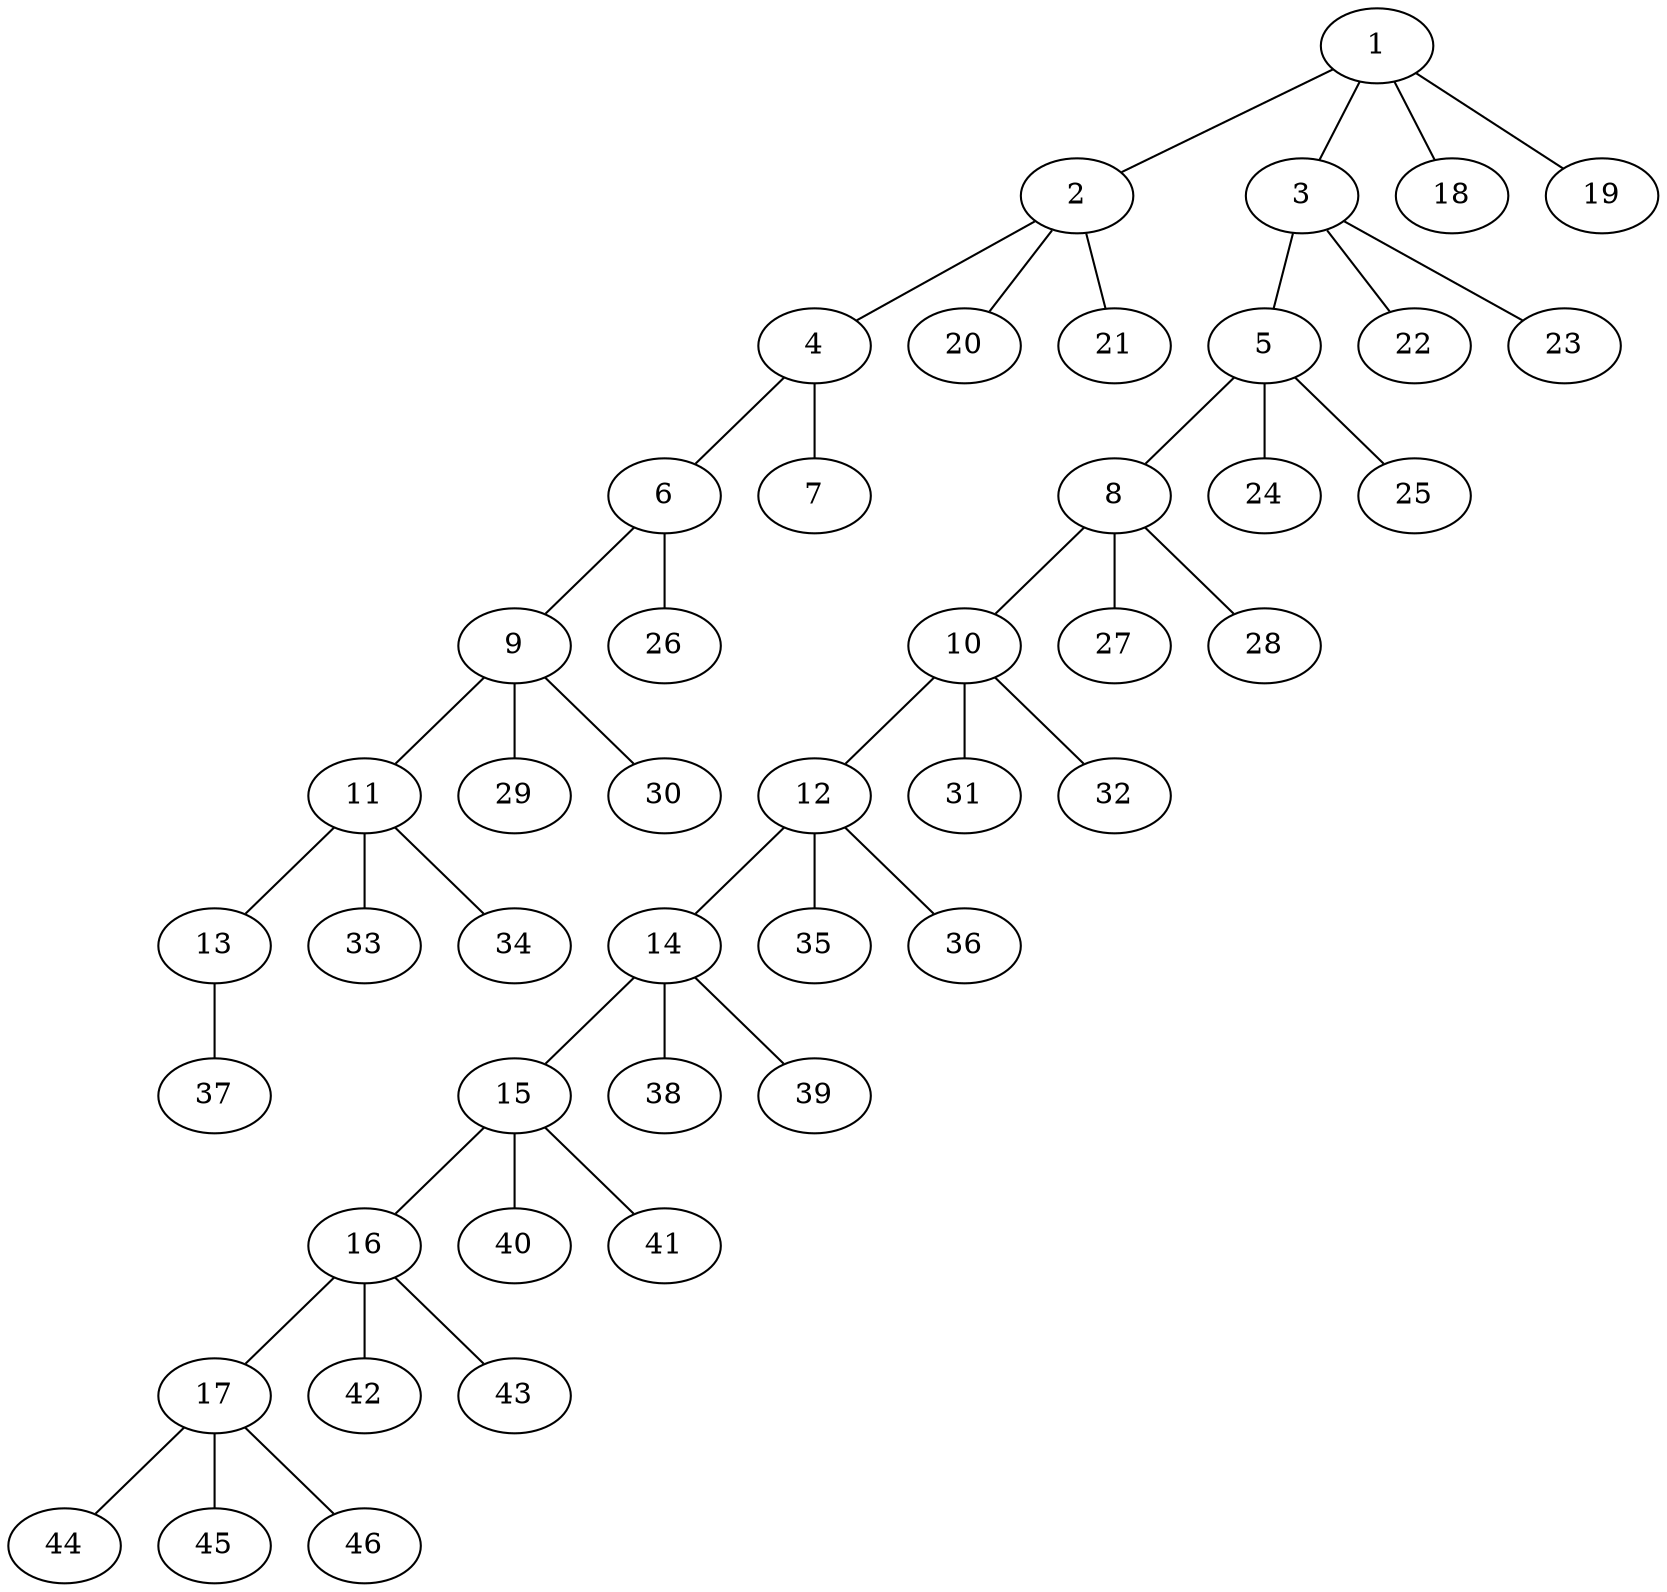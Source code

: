graph molecule_2419 {
	1	 [chem=C];
	2	 [chem=C];
	1 -- 2	 [valence=1];
	3	 [chem=C];
	1 -- 3	 [valence=1];
	18	 [chem=H];
	1 -- 18	 [valence=1];
	19	 [chem=H];
	1 -- 19	 [valence=1];
	4	 [chem=C];
	2 -- 4	 [valence=1];
	20	 [chem=H];
	2 -- 20	 [valence=1];
	21	 [chem=H];
	2 -- 21	 [valence=1];
	5	 [chem=C];
	3 -- 5	 [valence=1];
	22	 [chem=H];
	3 -- 22	 [valence=1];
	23	 [chem=H];
	3 -- 23	 [valence=1];
	6	 [chem=N];
	4 -- 6	 [valence=1];
	7	 [chem=O];
	4 -- 7	 [valence=2];
	8	 [chem=C];
	5 -- 8	 [valence=1];
	24	 [chem=H];
	5 -- 24	 [valence=1];
	25	 [chem=H];
	5 -- 25	 [valence=1];
	9	 [chem=C];
	6 -- 9	 [valence=1];
	26	 [chem=H];
	6 -- 26	 [valence=1];
	10	 [chem=C];
	8 -- 10	 [valence=1];
	27	 [chem=H];
	8 -- 27	 [valence=1];
	28	 [chem=H];
	8 -- 28	 [valence=1];
	11	 [chem=C];
	9 -- 11	 [valence=1];
	29	 [chem=H];
	9 -- 29	 [valence=1];
	30	 [chem=H];
	9 -- 30	 [valence=1];
	12	 [chem=C];
	10 -- 12	 [valence=1];
	31	 [chem=H];
	10 -- 31	 [valence=1];
	32	 [chem=H];
	10 -- 32	 [valence=1];
	13	 [chem=O];
	11 -- 13	 [valence=1];
	33	 [chem=H];
	11 -- 33	 [valence=1];
	34	 [chem=H];
	11 -- 34	 [valence=1];
	14	 [chem=C];
	12 -- 14	 [valence=1];
	35	 [chem=H];
	12 -- 35	 [valence=1];
	36	 [chem=H];
	12 -- 36	 [valence=1];
	37	 [chem=H];
	13 -- 37	 [valence=1];
	15	 [chem=C];
	14 -- 15	 [valence=1];
	38	 [chem=H];
	14 -- 38	 [valence=1];
	39	 [chem=H];
	14 -- 39	 [valence=1];
	16	 [chem=C];
	15 -- 16	 [valence=1];
	40	 [chem=H];
	15 -- 40	 [valence=1];
	41	 [chem=H];
	15 -- 41	 [valence=1];
	17	 [chem=C];
	16 -- 17	 [valence=1];
	42	 [chem=H];
	16 -- 42	 [valence=1];
	43	 [chem=H];
	16 -- 43	 [valence=1];
	44	 [chem=H];
	17 -- 44	 [valence=1];
	45	 [chem=H];
	17 -- 45	 [valence=1];
	46	 [chem=H];
	17 -- 46	 [valence=1];
}
